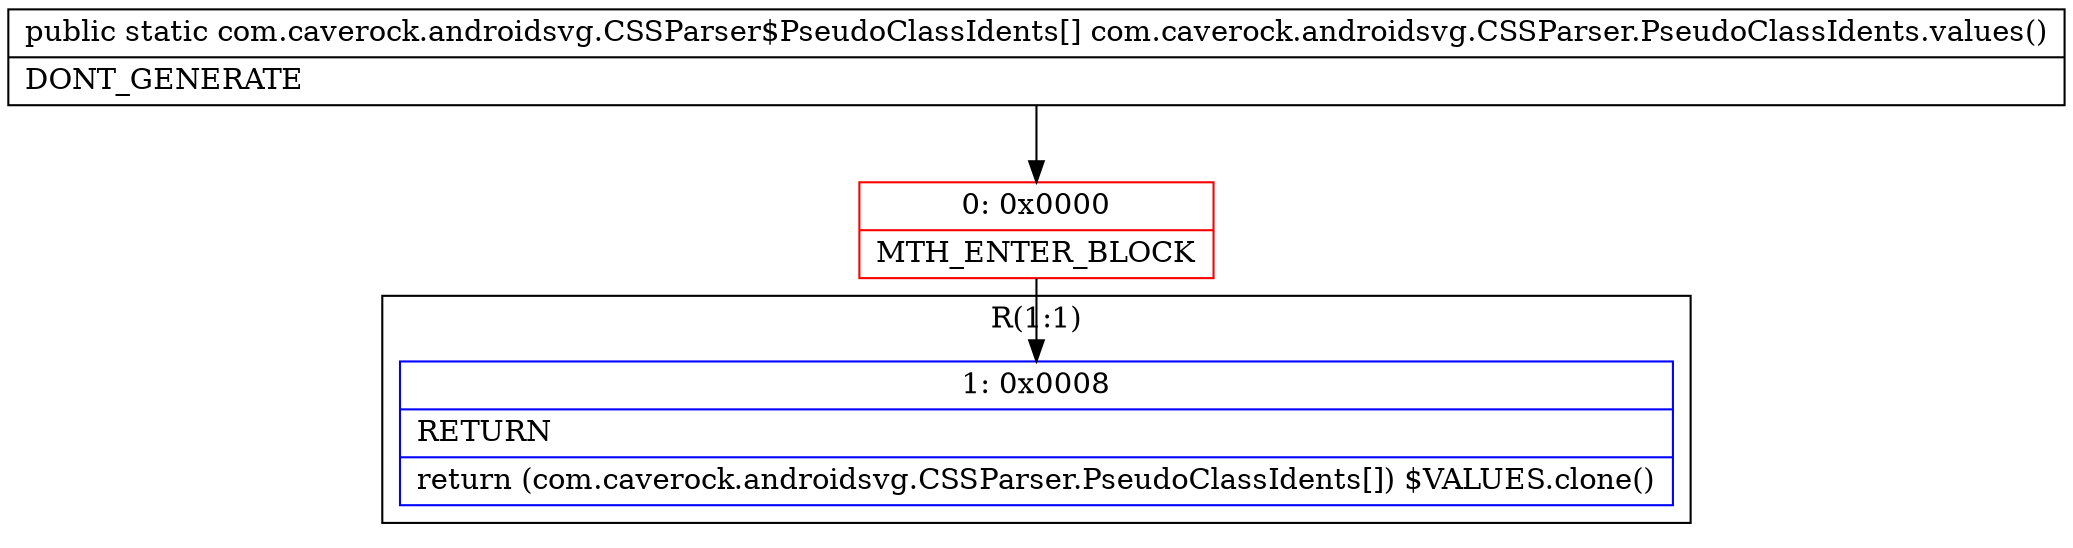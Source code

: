 digraph "CFG forcom.caverock.androidsvg.CSSParser.PseudoClassIdents.values()[Lcom\/caverock\/androidsvg\/CSSParser$PseudoClassIdents;" {
subgraph cluster_Region_1372350905 {
label = "R(1:1)";
node [shape=record,color=blue];
Node_1 [shape=record,label="{1\:\ 0x0008|RETURN\l|return (com.caverock.androidsvg.CSSParser.PseudoClassIdents[]) $VALUES.clone()\l}"];
}
Node_0 [shape=record,color=red,label="{0\:\ 0x0000|MTH_ENTER_BLOCK\l}"];
MethodNode[shape=record,label="{public static com.caverock.androidsvg.CSSParser$PseudoClassIdents[] com.caverock.androidsvg.CSSParser.PseudoClassIdents.values()  | DONT_GENERATE\l}"];
MethodNode -> Node_0;
Node_0 -> Node_1;
}

